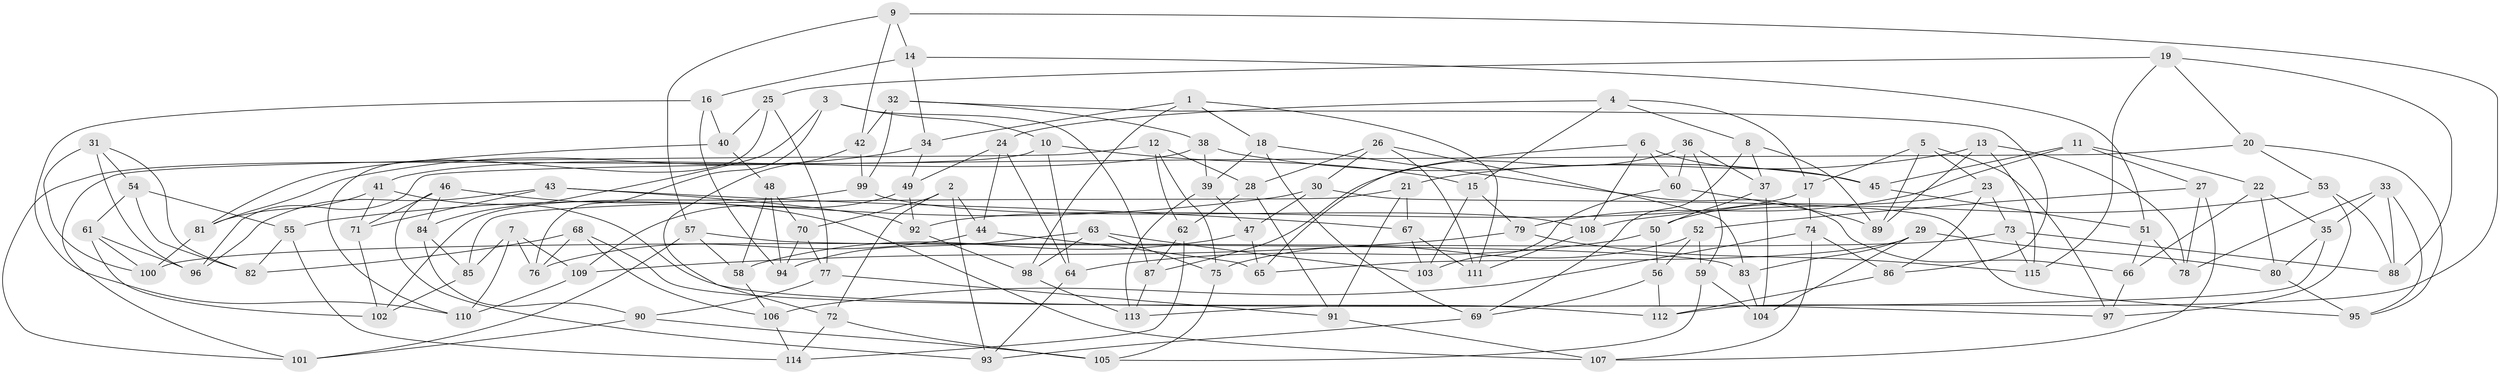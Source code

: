 // Generated by graph-tools (version 1.1) at 2025/11/02/27/25 16:11:46]
// undirected, 115 vertices, 230 edges
graph export_dot {
graph [start="1"]
  node [color=gray90,style=filled];
  1;
  2;
  3;
  4;
  5;
  6;
  7;
  8;
  9;
  10;
  11;
  12;
  13;
  14;
  15;
  16;
  17;
  18;
  19;
  20;
  21;
  22;
  23;
  24;
  25;
  26;
  27;
  28;
  29;
  30;
  31;
  32;
  33;
  34;
  35;
  36;
  37;
  38;
  39;
  40;
  41;
  42;
  43;
  44;
  45;
  46;
  47;
  48;
  49;
  50;
  51;
  52;
  53;
  54;
  55;
  56;
  57;
  58;
  59;
  60;
  61;
  62;
  63;
  64;
  65;
  66;
  67;
  68;
  69;
  70;
  71;
  72;
  73;
  74;
  75;
  76;
  77;
  78;
  79;
  80;
  81;
  82;
  83;
  84;
  85;
  86;
  87;
  88;
  89;
  90;
  91;
  92;
  93;
  94;
  95;
  96;
  97;
  98;
  99;
  100;
  101;
  102;
  103;
  104;
  105;
  106;
  107;
  108;
  109;
  110;
  111;
  112;
  113;
  114;
  115;
  1 -- 98;
  1 -- 34;
  1 -- 111;
  1 -- 18;
  2 -- 70;
  2 -- 93;
  2 -- 72;
  2 -- 44;
  3 -- 87;
  3 -- 10;
  3 -- 76;
  3 -- 84;
  4 -- 24;
  4 -- 15;
  4 -- 8;
  4 -- 17;
  5 -- 17;
  5 -- 23;
  5 -- 97;
  5 -- 89;
  6 -- 108;
  6 -- 60;
  6 -- 65;
  6 -- 45;
  7 -- 109;
  7 -- 76;
  7 -- 85;
  7 -- 110;
  8 -- 69;
  8 -- 37;
  8 -- 89;
  9 -- 14;
  9 -- 57;
  9 -- 42;
  9 -- 112;
  10 -- 15;
  10 -- 101;
  10 -- 64;
  11 -- 22;
  11 -- 79;
  11 -- 45;
  11 -- 27;
  12 -- 28;
  12 -- 75;
  12 -- 101;
  12 -- 62;
  13 -- 21;
  13 -- 89;
  13 -- 78;
  13 -- 115;
  14 -- 34;
  14 -- 51;
  14 -- 16;
  15 -- 103;
  15 -- 79;
  16 -- 40;
  16 -- 94;
  16 -- 110;
  17 -- 92;
  17 -- 74;
  18 -- 66;
  18 -- 39;
  18 -- 69;
  19 -- 20;
  19 -- 25;
  19 -- 88;
  19 -- 115;
  20 -- 95;
  20 -- 53;
  20 -- 96;
  21 -- 91;
  21 -- 85;
  21 -- 67;
  22 -- 66;
  22 -- 35;
  22 -- 80;
  23 -- 73;
  23 -- 50;
  23 -- 86;
  24 -- 44;
  24 -- 49;
  24 -- 64;
  25 -- 110;
  25 -- 40;
  25 -- 77;
  26 -- 30;
  26 -- 28;
  26 -- 83;
  26 -- 111;
  27 -- 52;
  27 -- 78;
  27 -- 107;
  28 -- 62;
  28 -- 91;
  29 -- 104;
  29 -- 83;
  29 -- 80;
  29 -- 65;
  30 -- 95;
  30 -- 47;
  30 -- 55;
  31 -- 54;
  31 -- 100;
  31 -- 82;
  31 -- 96;
  32 -- 38;
  32 -- 42;
  32 -- 99;
  32 -- 86;
  33 -- 35;
  33 -- 78;
  33 -- 88;
  33 -- 95;
  34 -- 49;
  34 -- 81;
  35 -- 113;
  35 -- 80;
  36 -- 37;
  36 -- 87;
  36 -- 59;
  36 -- 60;
  37 -- 104;
  37 -- 50;
  38 -- 39;
  38 -- 41;
  38 -- 45;
  39 -- 113;
  39 -- 47;
  40 -- 81;
  40 -- 48;
  41 -- 81;
  41 -- 97;
  41 -- 71;
  42 -- 99;
  42 -- 72;
  43 -- 96;
  43 -- 71;
  43 -- 92;
  43 -- 67;
  44 -- 65;
  44 -- 76;
  45 -- 51;
  46 -- 107;
  46 -- 71;
  46 -- 84;
  46 -- 93;
  47 -- 65;
  47 -- 58;
  48 -- 58;
  48 -- 94;
  48 -- 70;
  49 -- 92;
  49 -- 109;
  50 -- 64;
  50 -- 56;
  51 -- 78;
  51 -- 66;
  52 -- 59;
  52 -- 56;
  52 -- 75;
  53 -- 88;
  53 -- 97;
  53 -- 108;
  54 -- 55;
  54 -- 82;
  54 -- 61;
  55 -- 82;
  55 -- 114;
  56 -- 112;
  56 -- 69;
  57 -- 101;
  57 -- 58;
  57 -- 83;
  58 -- 106;
  59 -- 104;
  59 -- 105;
  60 -- 89;
  60 -- 103;
  61 -- 100;
  61 -- 96;
  61 -- 102;
  62 -- 114;
  62 -- 87;
  63 -- 98;
  63 -- 75;
  63 -- 94;
  63 -- 103;
  64 -- 93;
  66 -- 97;
  67 -- 103;
  67 -- 111;
  68 -- 82;
  68 -- 106;
  68 -- 76;
  68 -- 112;
  69 -- 93;
  70 -- 77;
  70 -- 94;
  71 -- 102;
  72 -- 114;
  72 -- 105;
  73 -- 88;
  73 -- 100;
  73 -- 115;
  74 -- 107;
  74 -- 86;
  74 -- 106;
  75 -- 105;
  77 -- 90;
  77 -- 91;
  79 -- 109;
  79 -- 115;
  80 -- 95;
  81 -- 100;
  83 -- 104;
  84 -- 85;
  84 -- 90;
  85 -- 102;
  86 -- 112;
  87 -- 113;
  90 -- 105;
  90 -- 101;
  91 -- 107;
  92 -- 98;
  98 -- 113;
  99 -- 108;
  99 -- 102;
  106 -- 114;
  108 -- 111;
  109 -- 110;
}

